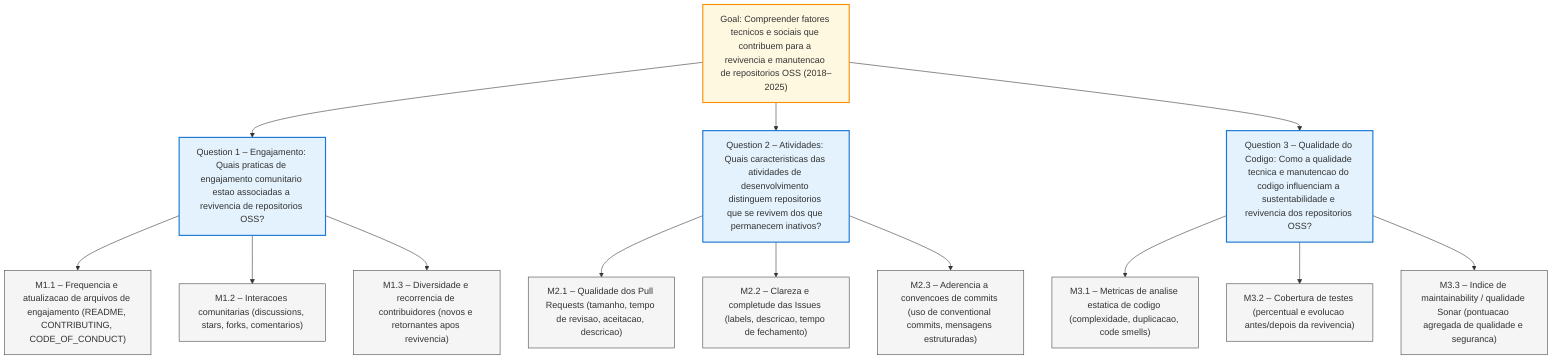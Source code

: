 graph TD
    G["Goal: Compreender fatores tecnicos e sociais que contribuem para a revivencia e manutencao de repositorios OSS (2018–2025)"] --> Q1
    G --> Q2
    G --> Q3

    %% Pilar 1 - Engajamento
    Q1["Question 1 – Engajamento: Quais praticas de engajamento comunitario estao associadas a revivencia de repositorios OSS?"]
    Q1 --> M11["M1.1 – Frequencia e atualizacao de arquivos de engajamento (README, CONTRIBUTING, CODE_OF_CONDUCT)"]
    Q1 --> M12["M1.2 – Interacoes comunitarias (discussions, stars, forks, comentarios)"]
    Q1 --> M13["M1.3 – Diversidade e recorrencia de contribuidores (novos e retornantes apos revivencia)"]

    %% Pilar 2 - Atividades
    Q2["Question 2 – Atividades: Quais caracteristicas das atividades de desenvolvimento distinguem repositorios que se revivem dos que permanecem inativos?"]
    Q2 --> M21["M2.1 – Qualidade dos Pull Requests (tamanho, tempo de revisao, aceitacao, descricao)"]
    Q2 --> M22["M2.2 – Clareza e completude das Issues (labels, descricao, tempo de fechamento)"]
    Q2 --> M23["M2.3 – Aderencia a convencoes de commits (uso de conventional commits, mensagens estruturadas)"]

    %% Pilar 3 - Qualidade do Codigo
    Q3["Question 3 – Qualidade do Codigo: Como a qualidade tecnica e manutencao do codigo influenciam a sustentabilidade e revivencia dos repositorios OSS?"]
    Q3 --> M31["M3.1 – Metricas de analise estatica de codigo (complexidade, duplicacao, code smells)"]
    Q3 --> M32["M3.2 – Cobertura de testes (percentual e evolucao antes/depois da revivencia)"]
    Q3 --> M33["M3.3 – Indice de maintainability / qualidade Sonar (pontuacao agregada de qualidade e seguranca)"]

    %% Estilos
    classDef goal fill:#fff8e1,stroke:#ff8f00,stroke-width:2px;
    classDef question fill:#e3f2fd,stroke:#1976d2,stroke-width:2px;
    classDef metric fill:#f5f5f5,stroke:#424242,stroke-width:1px;

    class G goal;
    class Q1,Q2,Q3 question;
    class M11,M12,M13,M21,M22,M23,M31,M32,M33 metric;
